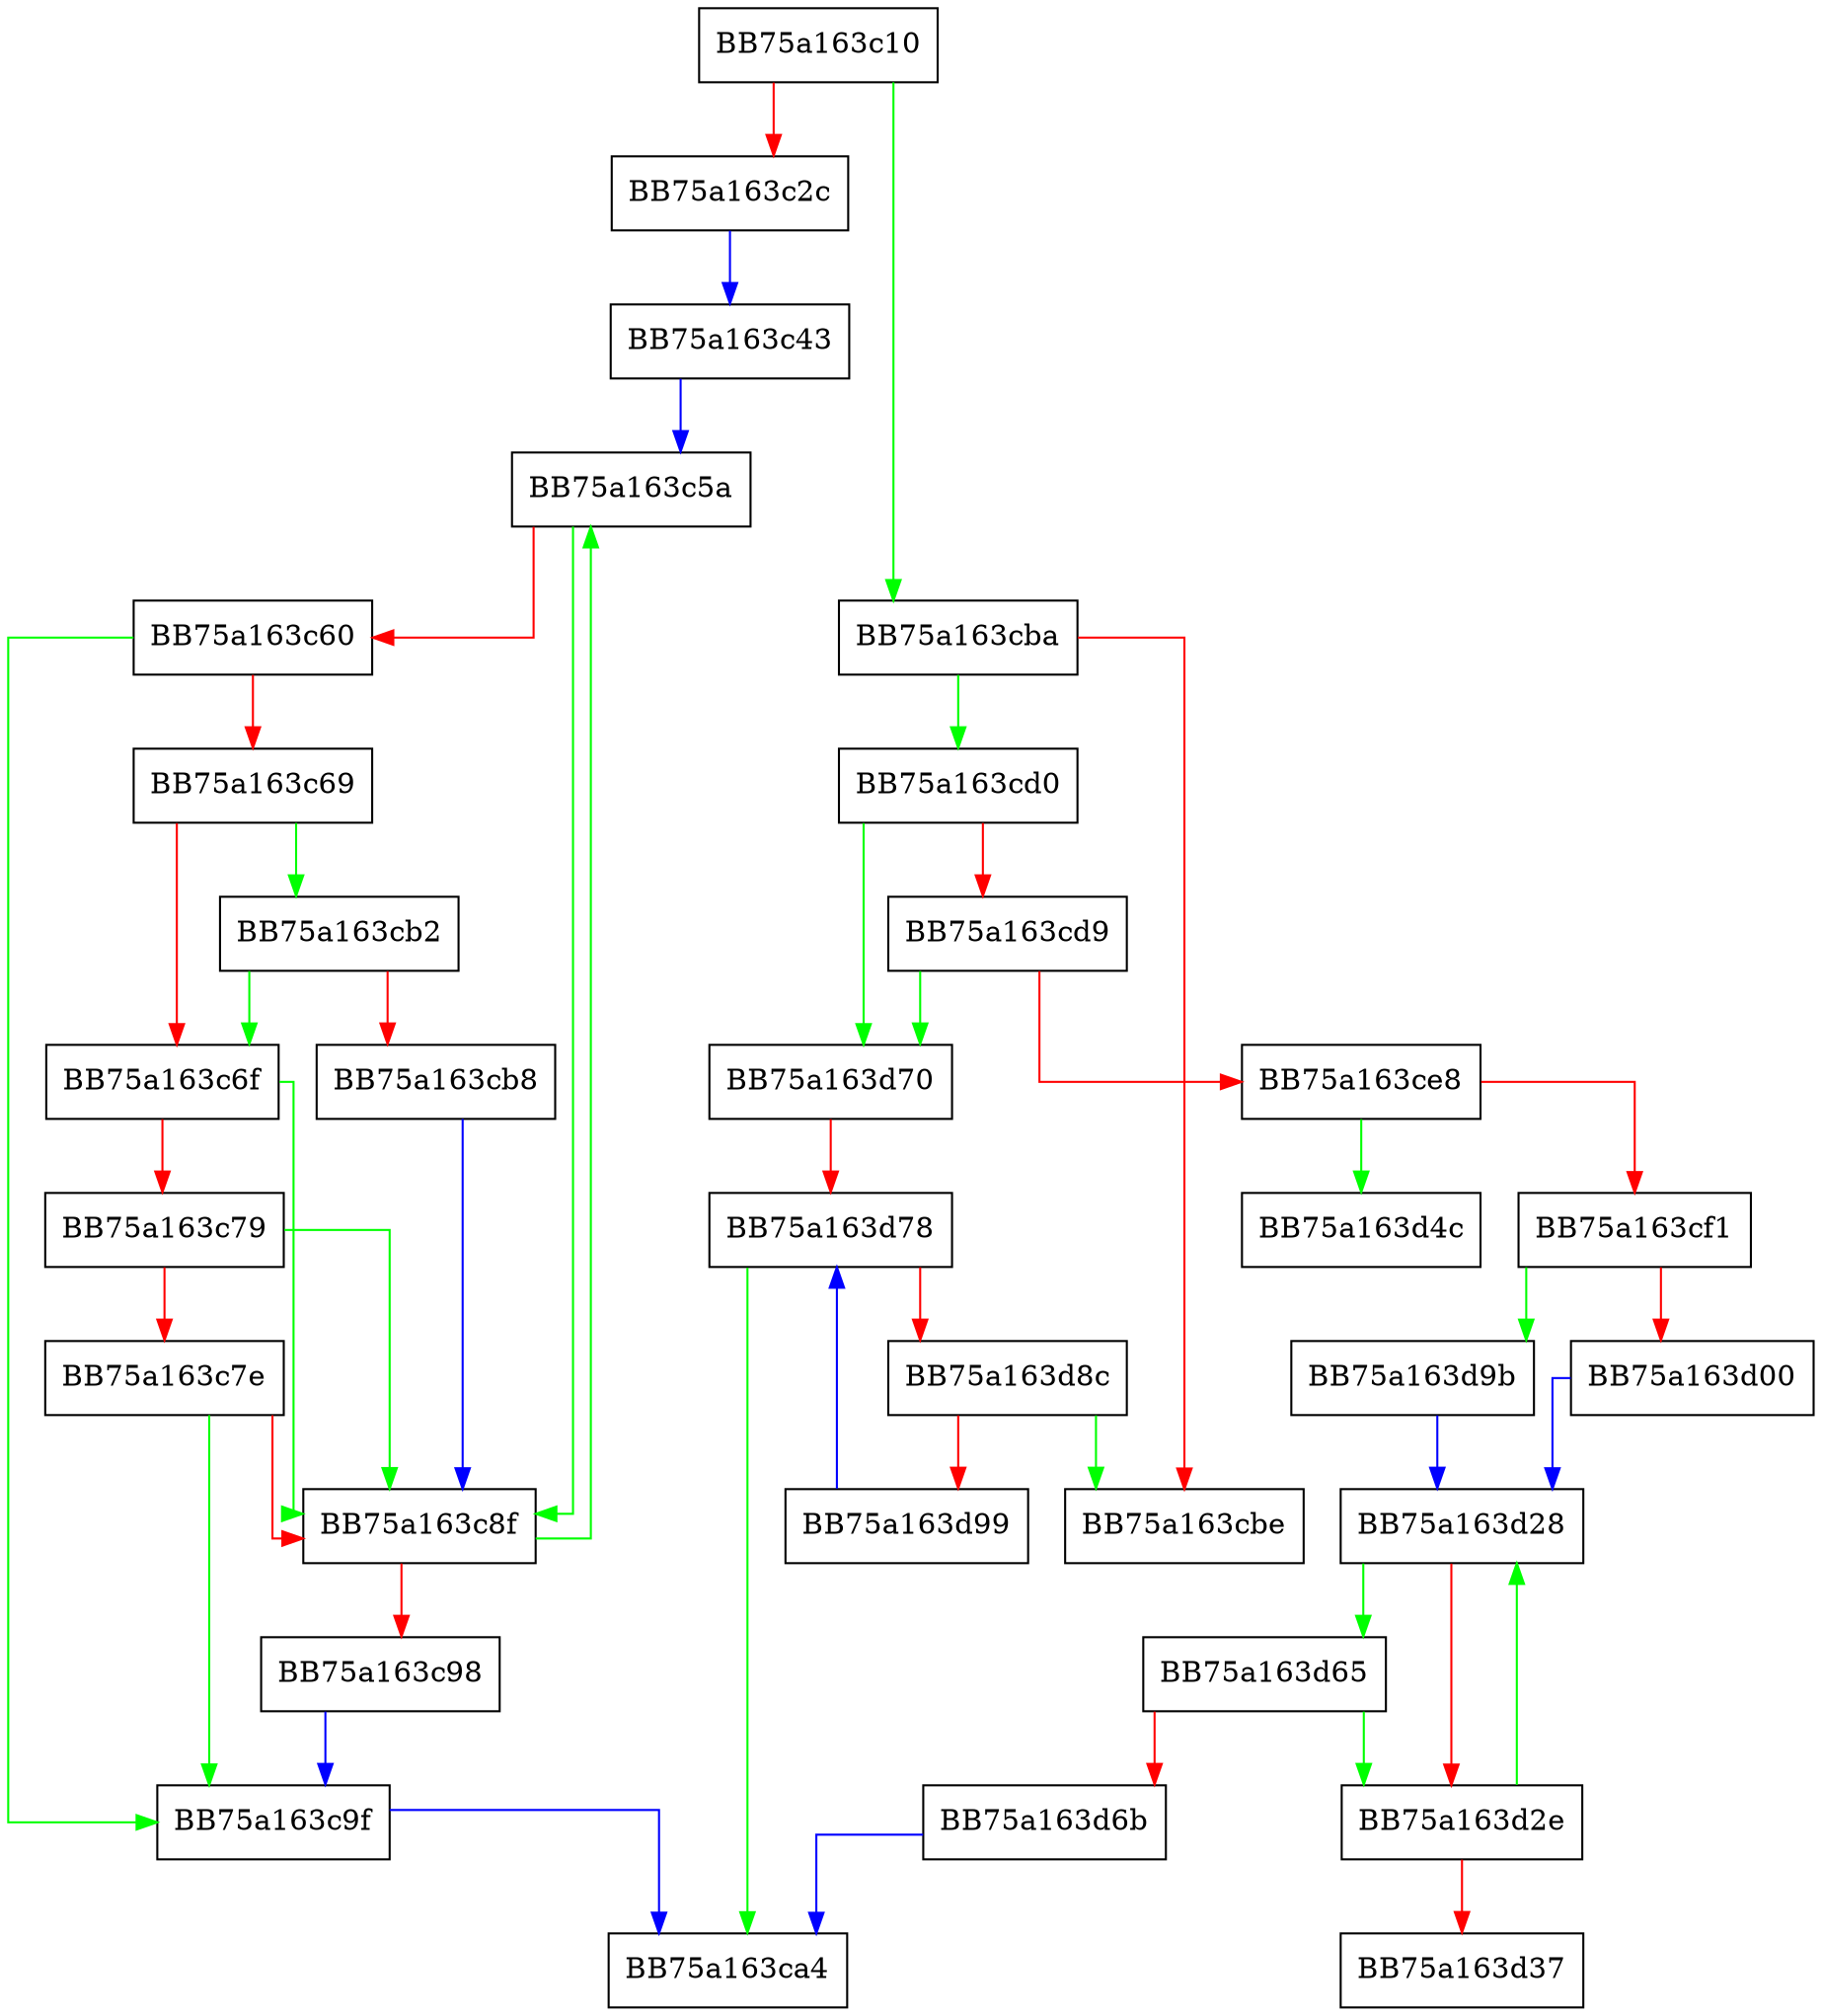 digraph luaH_get {
  node [shape="box"];
  graph [splines=ortho];
  BB75a163c10 -> BB75a163cba [color="green"];
  BB75a163c10 -> BB75a163c2c [color="red"];
  BB75a163c2c -> BB75a163c43 [color="blue"];
  BB75a163c43 -> BB75a163c5a [color="blue"];
  BB75a163c5a -> BB75a163c8f [color="green"];
  BB75a163c5a -> BB75a163c60 [color="red"];
  BB75a163c60 -> BB75a163c9f [color="green"];
  BB75a163c60 -> BB75a163c69 [color="red"];
  BB75a163c69 -> BB75a163cb2 [color="green"];
  BB75a163c69 -> BB75a163c6f [color="red"];
  BB75a163c6f -> BB75a163c8f [color="green"];
  BB75a163c6f -> BB75a163c79 [color="red"];
  BB75a163c79 -> BB75a163c8f [color="green"];
  BB75a163c79 -> BB75a163c7e [color="red"];
  BB75a163c7e -> BB75a163c9f [color="green"];
  BB75a163c7e -> BB75a163c8f [color="red"];
  BB75a163c8f -> BB75a163c5a [color="green"];
  BB75a163c8f -> BB75a163c98 [color="red"];
  BB75a163c98 -> BB75a163c9f [color="blue"];
  BB75a163c9f -> BB75a163ca4 [color="blue"];
  BB75a163cb2 -> BB75a163c6f [color="green"];
  BB75a163cb2 -> BB75a163cb8 [color="red"];
  BB75a163cb8 -> BB75a163c8f [color="blue"];
  BB75a163cba -> BB75a163cd0 [color="green"];
  BB75a163cba -> BB75a163cbe [color="red"];
  BB75a163cd0 -> BB75a163d70 [color="green"];
  BB75a163cd0 -> BB75a163cd9 [color="red"];
  BB75a163cd9 -> BB75a163d70 [color="green"];
  BB75a163cd9 -> BB75a163ce8 [color="red"];
  BB75a163ce8 -> BB75a163d4c [color="green"];
  BB75a163ce8 -> BB75a163cf1 [color="red"];
  BB75a163cf1 -> BB75a163d9b [color="green"];
  BB75a163cf1 -> BB75a163d00 [color="red"];
  BB75a163d00 -> BB75a163d28 [color="blue"];
  BB75a163d28 -> BB75a163d65 [color="green"];
  BB75a163d28 -> BB75a163d2e [color="red"];
  BB75a163d2e -> BB75a163d28 [color="green"];
  BB75a163d2e -> BB75a163d37 [color="red"];
  BB75a163d65 -> BB75a163d2e [color="green"];
  BB75a163d65 -> BB75a163d6b [color="red"];
  BB75a163d6b -> BB75a163ca4 [color="blue"];
  BB75a163d70 -> BB75a163d78 [color="red"];
  BB75a163d78 -> BB75a163ca4 [color="green"];
  BB75a163d78 -> BB75a163d8c [color="red"];
  BB75a163d8c -> BB75a163cbe [color="green"];
  BB75a163d8c -> BB75a163d99 [color="red"];
  BB75a163d99 -> BB75a163d78 [color="blue"];
  BB75a163d9b -> BB75a163d28 [color="blue"];
}